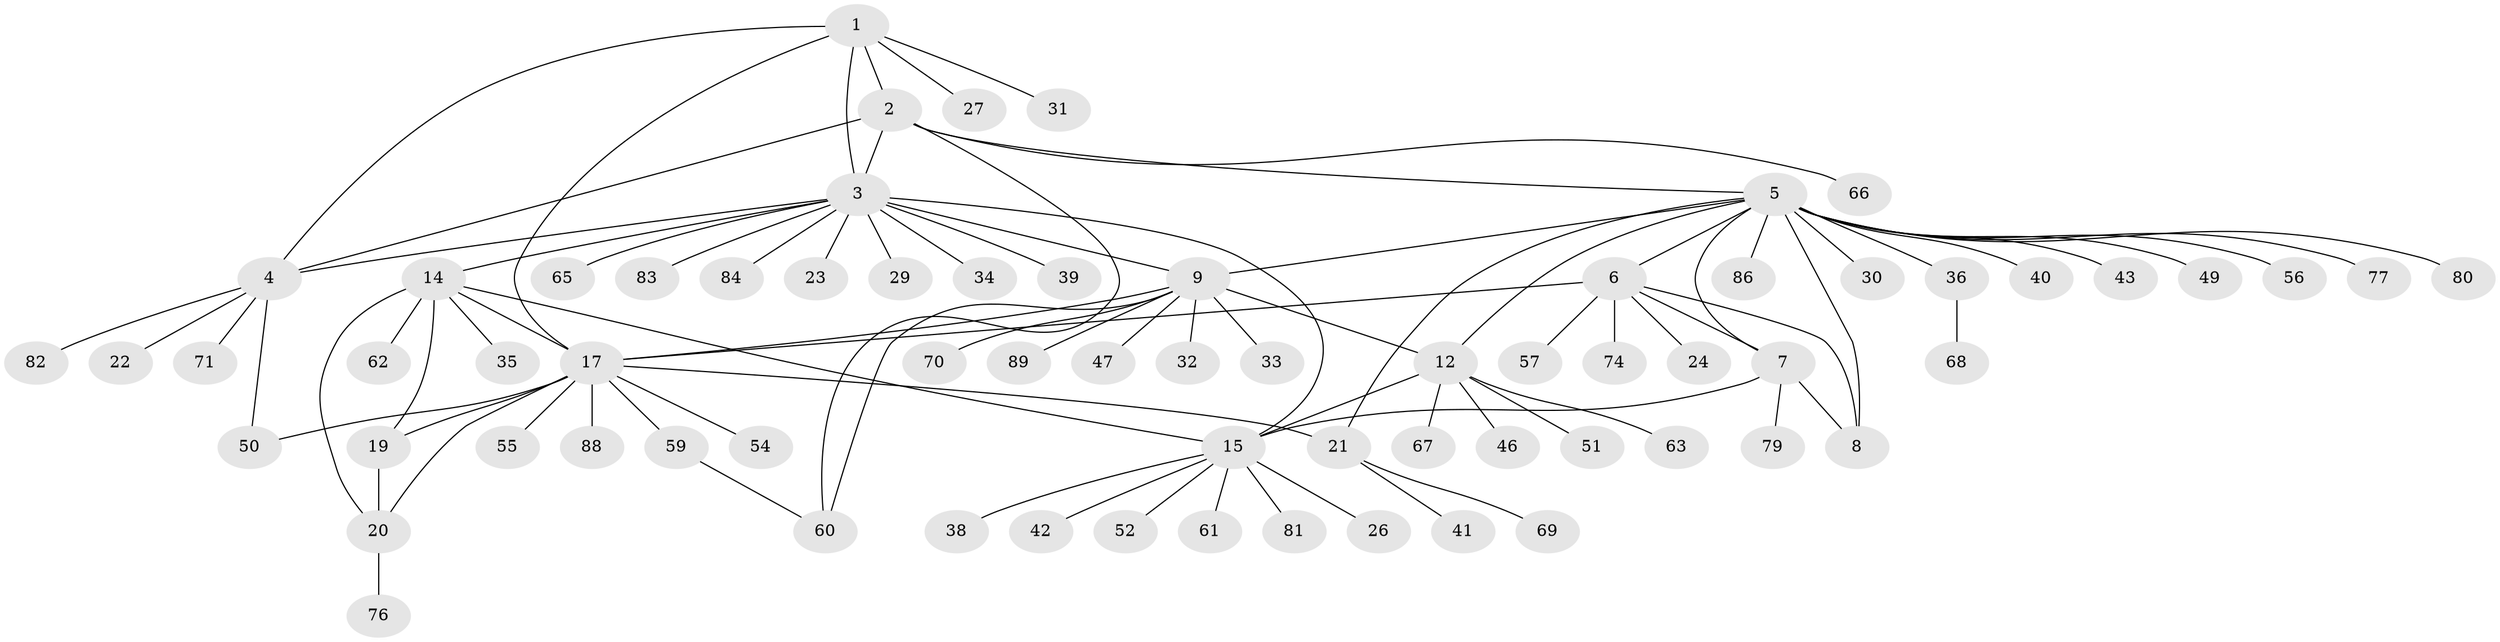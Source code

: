 // Generated by graph-tools (version 1.1) at 2025/52/02/27/25 19:52:16]
// undirected, 69 vertices, 89 edges
graph export_dot {
graph [start="1"]
  node [color=gray90,style=filled];
  1 [super="+45"];
  2 [super="+64"];
  3 [super="+13"];
  4 [super="+25"];
  5 [super="+11"];
  6 [super="+28"];
  7;
  8;
  9 [super="+10"];
  12 [super="+58"];
  14 [super="+18"];
  15 [super="+16"];
  17 [super="+87"];
  19;
  20 [super="+48"];
  21 [super="+37"];
  22;
  23;
  24;
  26;
  27;
  29 [super="+78"];
  30;
  31 [super="+44"];
  32 [super="+75"];
  33;
  34;
  35;
  36 [super="+53"];
  38;
  39 [super="+72"];
  40 [super="+73"];
  41;
  42;
  43;
  46;
  47;
  49;
  50;
  51;
  52;
  54;
  55;
  56;
  57;
  59;
  60 [super="+85"];
  61;
  62;
  63;
  65;
  66;
  67;
  68;
  69;
  70;
  71;
  74;
  76;
  77;
  79;
  80;
  81;
  82;
  83;
  84;
  86;
  88;
  89;
  1 -- 2;
  1 -- 3;
  1 -- 4;
  1 -- 17;
  1 -- 27;
  1 -- 31;
  2 -- 3;
  2 -- 4;
  2 -- 5;
  2 -- 66;
  2 -- 60;
  3 -- 4;
  3 -- 23;
  3 -- 9;
  3 -- 65;
  3 -- 34;
  3 -- 39;
  3 -- 14;
  3 -- 15 [weight=2];
  3 -- 83;
  3 -- 84;
  3 -- 29;
  4 -- 22;
  4 -- 50;
  4 -- 71;
  4 -- 82;
  5 -- 6;
  5 -- 7;
  5 -- 8;
  5 -- 21;
  5 -- 30;
  5 -- 40;
  5 -- 86;
  5 -- 36;
  5 -- 9 [weight=2];
  5 -- 43;
  5 -- 12;
  5 -- 77;
  5 -- 80;
  5 -- 49;
  5 -- 56;
  6 -- 7;
  6 -- 8;
  6 -- 17;
  6 -- 24;
  6 -- 57;
  6 -- 74;
  7 -- 8;
  7 -- 79;
  7 -- 15;
  9 -- 12 [weight=2];
  9 -- 32;
  9 -- 33;
  9 -- 70;
  9 -- 47;
  9 -- 17;
  9 -- 89;
  9 -- 60;
  12 -- 46;
  12 -- 51;
  12 -- 63;
  12 -- 67;
  12 -- 15;
  14 -- 15 [weight=2];
  14 -- 17;
  14 -- 35;
  14 -- 19;
  14 -- 20;
  14 -- 62;
  15 -- 52;
  15 -- 61;
  15 -- 38;
  15 -- 42;
  15 -- 81;
  15 -- 26;
  17 -- 19;
  17 -- 20;
  17 -- 21;
  17 -- 50;
  17 -- 54;
  17 -- 55;
  17 -- 59;
  17 -- 88;
  19 -- 20;
  20 -- 76;
  21 -- 41;
  21 -- 69;
  36 -- 68;
  59 -- 60;
}

